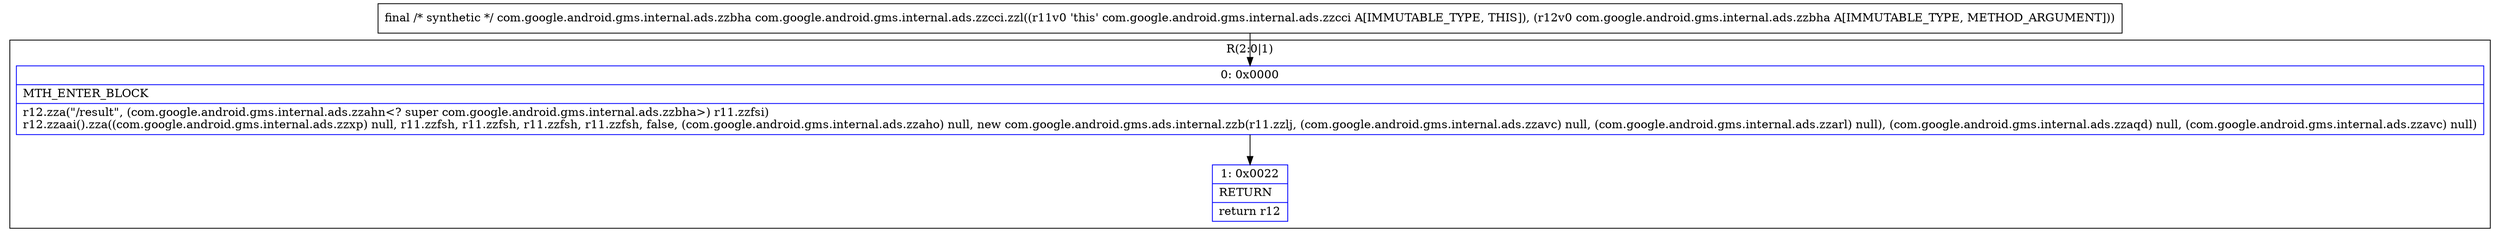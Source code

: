 digraph "CFG forcom.google.android.gms.internal.ads.zzcci.zzl(Lcom\/google\/android\/gms\/internal\/ads\/zzbha;)Lcom\/google\/android\/gms\/internal\/ads\/zzbha;" {
subgraph cluster_Region_1714872867 {
label = "R(2:0|1)";
node [shape=record,color=blue];
Node_0 [shape=record,label="{0\:\ 0x0000|MTH_ENTER_BLOCK\l|r12.zza(\"\/result\", (com.google.android.gms.internal.ads.zzahn\<? super com.google.android.gms.internal.ads.zzbha\>) r11.zzfsi)\lr12.zzaai().zza((com.google.android.gms.internal.ads.zzxp) null, r11.zzfsh, r11.zzfsh, r11.zzfsh, r11.zzfsh, false, (com.google.android.gms.internal.ads.zzaho) null, new com.google.android.gms.ads.internal.zzb(r11.zzlj, (com.google.android.gms.internal.ads.zzavc) null, (com.google.android.gms.internal.ads.zzarl) null), (com.google.android.gms.internal.ads.zzaqd) null, (com.google.android.gms.internal.ads.zzavc) null)\l}"];
Node_1 [shape=record,label="{1\:\ 0x0022|RETURN\l|return r12\l}"];
}
MethodNode[shape=record,label="{final \/* synthetic *\/ com.google.android.gms.internal.ads.zzbha com.google.android.gms.internal.ads.zzcci.zzl((r11v0 'this' com.google.android.gms.internal.ads.zzcci A[IMMUTABLE_TYPE, THIS]), (r12v0 com.google.android.gms.internal.ads.zzbha A[IMMUTABLE_TYPE, METHOD_ARGUMENT])) }"];
MethodNode -> Node_0;
Node_0 -> Node_1;
}

